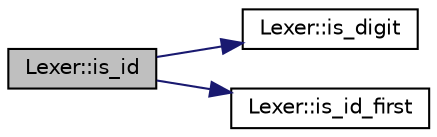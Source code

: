 digraph "Lexer::is_id"
{
 // LATEX_PDF_SIZE
  edge [fontname="Helvetica",fontsize="10",labelfontname="Helvetica",labelfontsize="10"];
  node [fontname="Helvetica",fontsize="10",shape=record];
  rankdir="LR";
  Node1 [label="Lexer::is_id",height=0.2,width=0.4,color="black", fillcolor="grey75", style="filled", fontcolor="black",tooltip=" "];
  Node1 -> Node2 [color="midnightblue",fontsize="10",style="solid",fontname="Helvetica"];
  Node2 [label="Lexer::is_digit",height=0.2,width=0.4,color="black", fillcolor="white", style="filled",URL="$class_lexer.html#ac859e27a5159f246b2cb7ec18fa1e990",tooltip=" "];
  Node1 -> Node3 [color="midnightblue",fontsize="10",style="solid",fontname="Helvetica"];
  Node3 [label="Lexer::is_id_first",height=0.2,width=0.4,color="black", fillcolor="white", style="filled",URL="$class_lexer.html#ab2c4fc3696557a89c7e5a4252ac28452",tooltip=" "];
}
